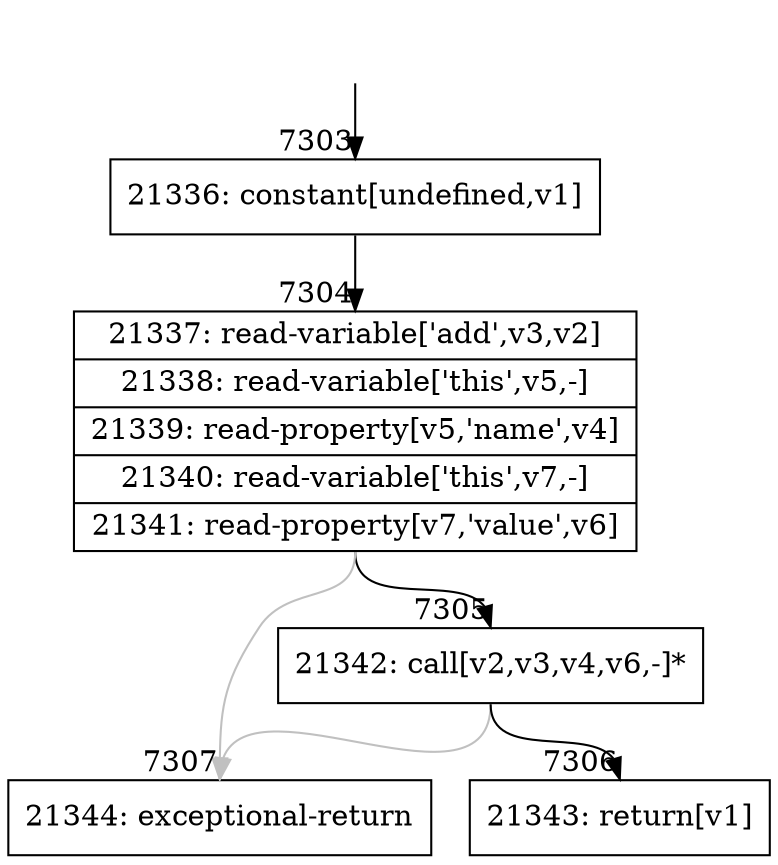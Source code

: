 digraph {
rankdir="TD"
BB_entry461[shape=none,label=""];
BB_entry461 -> BB7303 [tailport=s, headport=n, headlabel="    7303"]
BB7303 [shape=record label="{21336: constant[undefined,v1]}" ] 
BB7303 -> BB7304 [tailport=s, headport=n, headlabel="      7304"]
BB7304 [shape=record label="{21337: read-variable['add',v3,v2]|21338: read-variable['this',v5,-]|21339: read-property[v5,'name',v4]|21340: read-variable['this',v7,-]|21341: read-property[v7,'value',v6]}" ] 
BB7304 -> BB7305 [tailport=s, headport=n, headlabel="      7305"]
BB7304 -> BB7307 [tailport=s, headport=n, color=gray, headlabel="      7307"]
BB7305 [shape=record label="{21342: call[v2,v3,v4,v6,-]*}" ] 
BB7305 -> BB7306 [tailport=s, headport=n, headlabel="      7306"]
BB7305 -> BB7307 [tailport=s, headport=n, color=gray]
BB7306 [shape=record label="{21343: return[v1]}" ] 
BB7307 [shape=record label="{21344: exceptional-return}" ] 
}
